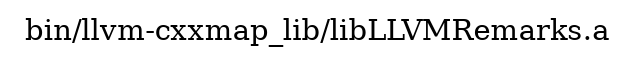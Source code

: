 digraph "bin/llvm-cxxmap_lib/libLLVMRemarks.a" {
	label="bin/llvm-cxxmap_lib/libLLVMRemarks.a";
	rankdir=LR;

}
